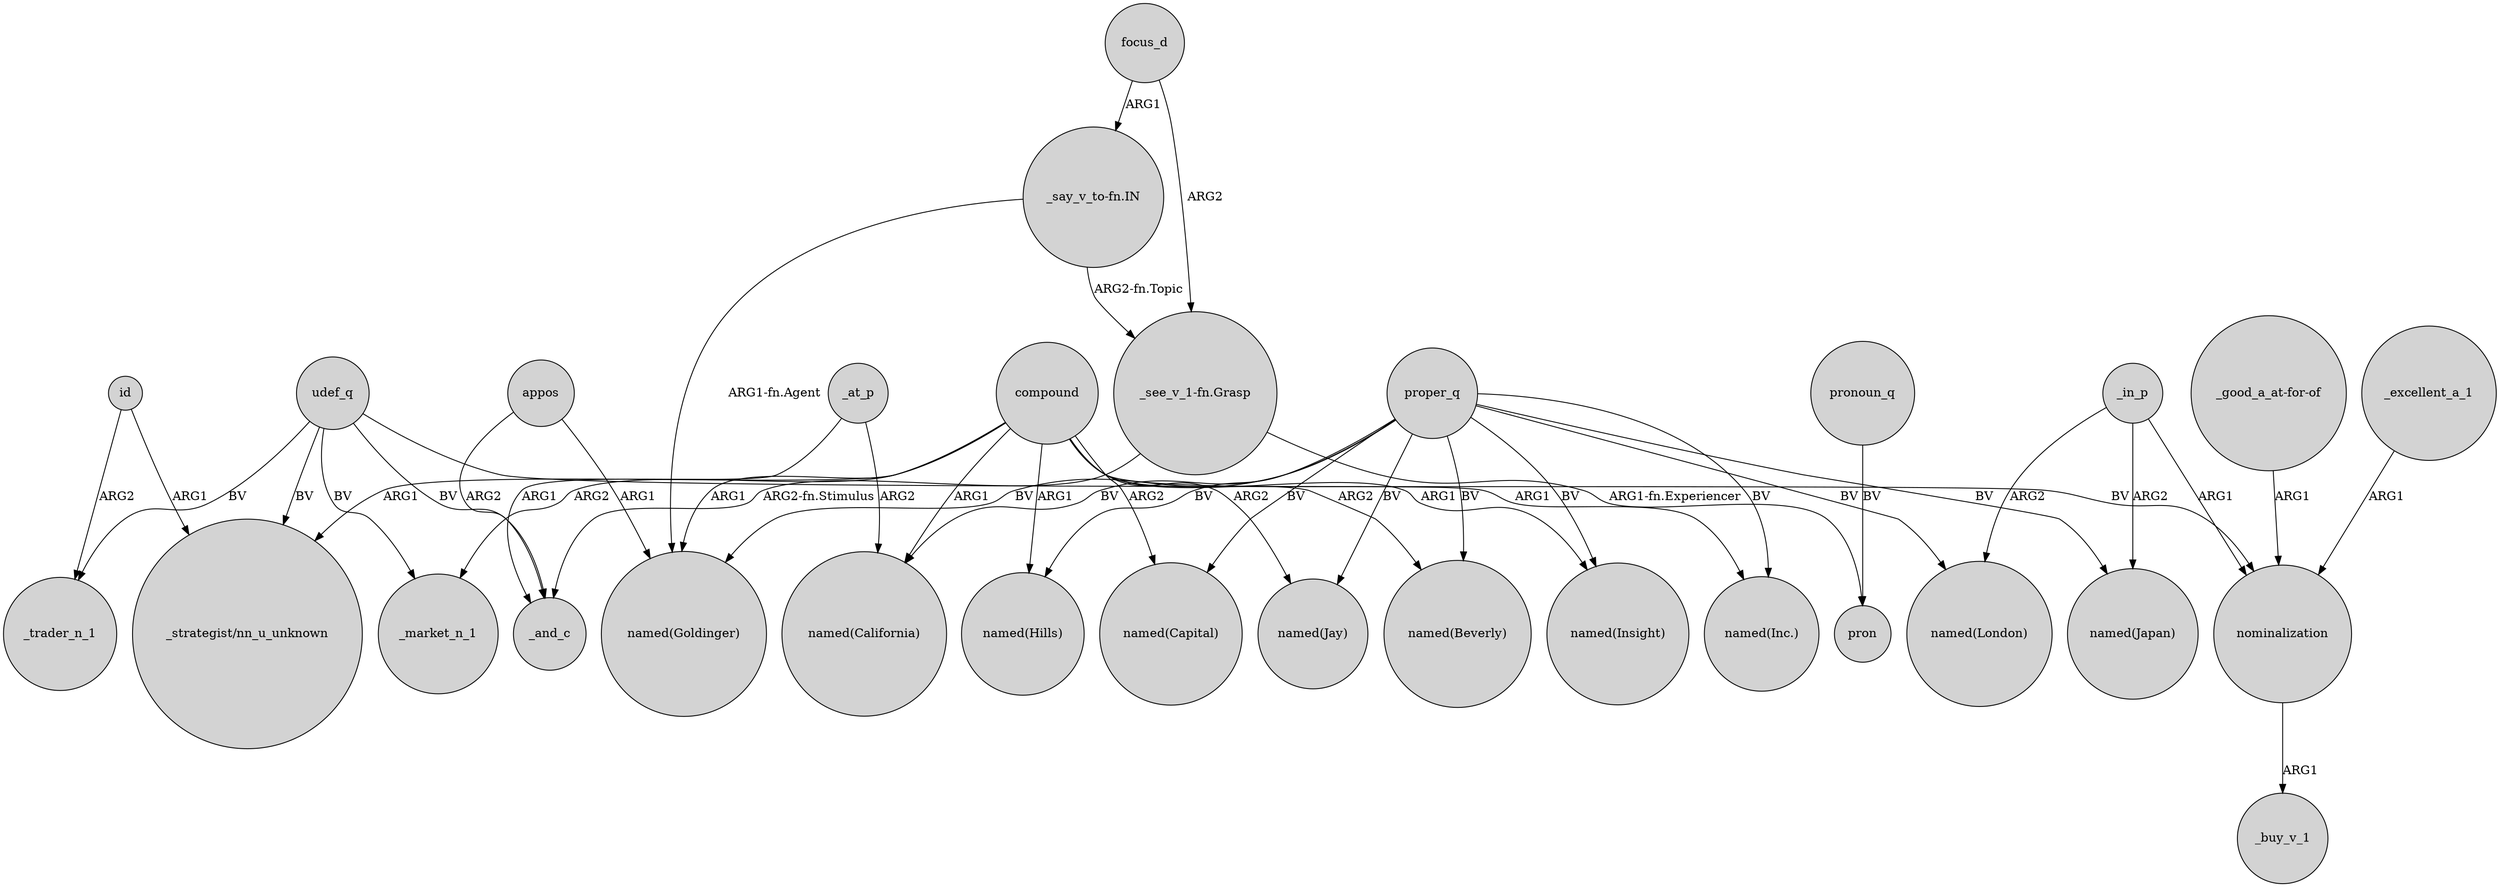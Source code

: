digraph {
	node [shape=circle style=filled]
	compound -> _market_n_1 [label=ARG2]
	proper_q -> "named(Inc.)" [label=BV]
	proper_q -> "named(Jay)" [label=BV]
	proper_q -> "named(Capital)" [label=BV]
	appos -> "named(Goldinger)" [label=ARG1]
	id -> "_strategist/nn_u_unknown" [label=ARG1]
	udef_q -> _trader_n_1 [label=BV]
	"_see_v_1-fn.Grasp" -> _and_c [label="ARG2-fn.Stimulus"]
	id -> _trader_n_1 [label=ARG2]
	_in_p -> "named(London)" [label=ARG2]
	_at_p -> "named(California)" [label=ARG2]
	compound -> "named(Hills)" [label=ARG1]
	focus_d -> "_see_v_1-fn.Grasp" [label=ARG2]
	"_say_v_to-fn.IN" -> "named(Goldinger)" [label="ARG1-fn.Agent"]
	proper_q -> "named(California)" [label=BV]
	proper_q -> "named(Hills)" [label=BV]
	"_good_a_at-for-of" -> nominalization [label=ARG1]
	udef_q -> _market_n_1 [label=BV]
	nominalization -> _buy_v_1 [label=ARG1]
	"_say_v_to-fn.IN" -> "_see_v_1-fn.Grasp" [label="ARG2-fn.Topic"]
	proper_q -> "named(Japan)" [label=BV]
	_at_p -> _and_c [label=ARG1]
	compound -> "named(Jay)" [label=ARG2]
	compound -> "named(Beverly)" [label=ARG2]
	compound -> "_strategist/nn_u_unknown" [label=ARG1]
	pronoun_q -> pron [label=BV]
	udef_q -> "_strategist/nn_u_unknown" [label=BV]
	_excellent_a_1 -> nominalization [label=ARG1]
	compound -> "named(California)" [label=ARG1]
	compound -> "named(Goldinger)" [label=ARG1]
	appos -> _and_c [label=ARG2]
	compound -> "named(Capital)" [label=ARG2]
	_in_p -> nominalization [label=ARG1]
	udef_q -> nominalization [label=BV]
	proper_q -> "named(London)" [label=BV]
	compound -> "named(Insight)" [label=ARG1]
	proper_q -> "named(Beverly)" [label=BV]
	"_see_v_1-fn.Grasp" -> pron [label="ARG1-fn.Experiencer"]
	udef_q -> _and_c [label=BV]
	proper_q -> "named(Goldinger)" [label=BV]
	_in_p -> "named(Japan)" [label=ARG2]
	proper_q -> "named(Insight)" [label=BV]
	focus_d -> "_say_v_to-fn.IN" [label=ARG1]
	compound -> "named(Inc.)" [label=ARG1]
}
